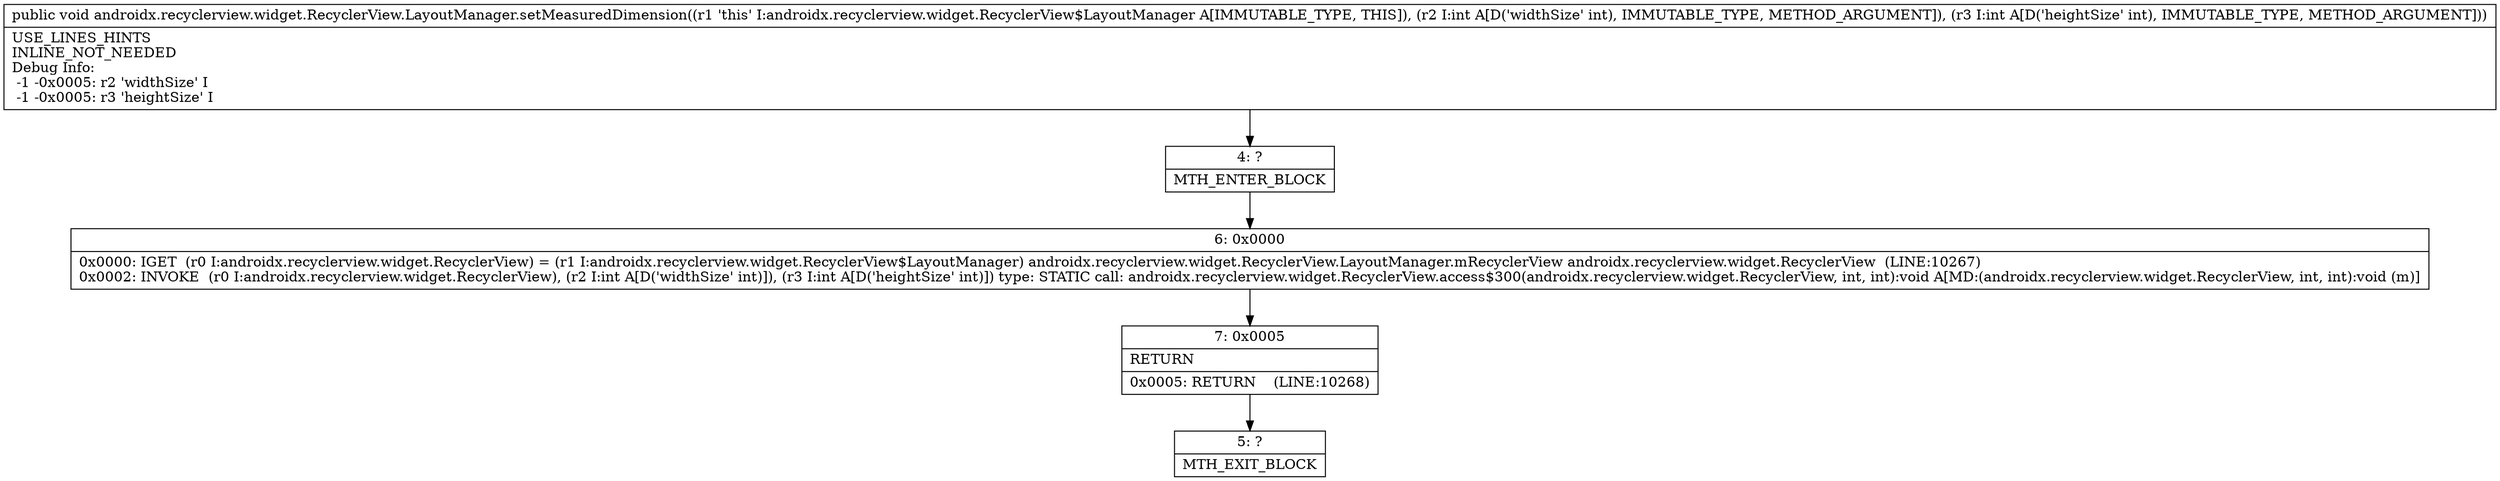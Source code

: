 digraph "CFG forandroidx.recyclerview.widget.RecyclerView.LayoutManager.setMeasuredDimension(II)V" {
Node_4 [shape=record,label="{4\:\ ?|MTH_ENTER_BLOCK\l}"];
Node_6 [shape=record,label="{6\:\ 0x0000|0x0000: IGET  (r0 I:androidx.recyclerview.widget.RecyclerView) = (r1 I:androidx.recyclerview.widget.RecyclerView$LayoutManager) androidx.recyclerview.widget.RecyclerView.LayoutManager.mRecyclerView androidx.recyclerview.widget.RecyclerView  (LINE:10267)\l0x0002: INVOKE  (r0 I:androidx.recyclerview.widget.RecyclerView), (r2 I:int A[D('widthSize' int)]), (r3 I:int A[D('heightSize' int)]) type: STATIC call: androidx.recyclerview.widget.RecyclerView.access$300(androidx.recyclerview.widget.RecyclerView, int, int):void A[MD:(androidx.recyclerview.widget.RecyclerView, int, int):void (m)]\l}"];
Node_7 [shape=record,label="{7\:\ 0x0005|RETURN\l|0x0005: RETURN    (LINE:10268)\l}"];
Node_5 [shape=record,label="{5\:\ ?|MTH_EXIT_BLOCK\l}"];
MethodNode[shape=record,label="{public void androidx.recyclerview.widget.RecyclerView.LayoutManager.setMeasuredDimension((r1 'this' I:androidx.recyclerview.widget.RecyclerView$LayoutManager A[IMMUTABLE_TYPE, THIS]), (r2 I:int A[D('widthSize' int), IMMUTABLE_TYPE, METHOD_ARGUMENT]), (r3 I:int A[D('heightSize' int), IMMUTABLE_TYPE, METHOD_ARGUMENT]))  | USE_LINES_HINTS\lINLINE_NOT_NEEDED\lDebug Info:\l  \-1 \-0x0005: r2 'widthSize' I\l  \-1 \-0x0005: r3 'heightSize' I\l}"];
MethodNode -> Node_4;Node_4 -> Node_6;
Node_6 -> Node_7;
Node_7 -> Node_5;
}

